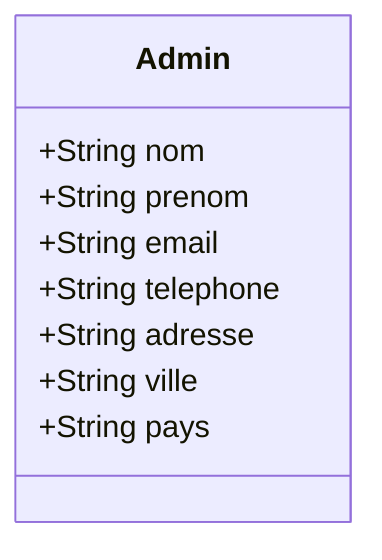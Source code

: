 classDiagram


    class Admin {
    
        +String nom
        +String prenom
        +String email
        +String telephone
        +String adresse
        +String ville
        +String pays

    }